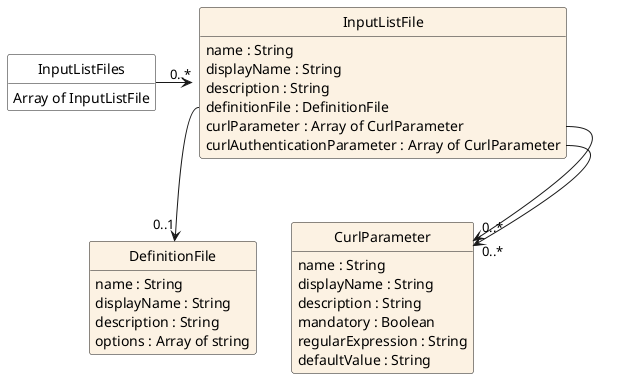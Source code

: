@startuml
hide circle
hide methods
hide stereotype
show <<Enumeration>> stereotype
skinparam class {
   BackgroundColor<<Enumeration>> #E6F5F7
   BackgroundColor<<Ref>> #FFFFE0
   BackgroundColor<<Pivot>> #FFFFFFF
   BackgroundColor #FCF2E3
}

class DefinitionFile{
   name : String
   displayName : String
   description : String
   options : Array of string
}
class CurlParameter{
   name : String
   displayName : String
   description : String
   mandatory : Boolean
   regularExpression : String
   defaultValue : String
}

class InputListFile {
   name : String
   displayName : String
   description : String
   definitionFile : DefinitionFile
   curlParameter : Array of CurlParameter
   curlAuthenticationParameter : Array of CurlParameter
}

class InputListFiles <<pivot>>{
   Array of InputListFile
}
InputListFiles -right-> "0..*" InputListFile
InputListFile::definitionFile --> "0..1" DefinitionFile
InputListFile::curlParameter --> "0..*" CurlParameter
InputListFile::curlAuthenticationParameter -> "0..*" CurlParameter

CurlParameter -[hidden]up-> DefinitionFile
CurlParameter <-[hidden]left- DefinitionFile


@enduml
